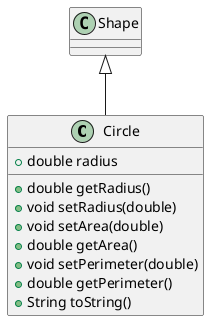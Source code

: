 @startuml
class Circle {
+ double radius
+ double getRadius()
+ void setRadius(double)
+ void setArea(double)
+ double getArea()
+ void setPerimeter(double)
+ double getPerimeter()
+ String toString()
}


Shape <|-- Circle
@enduml